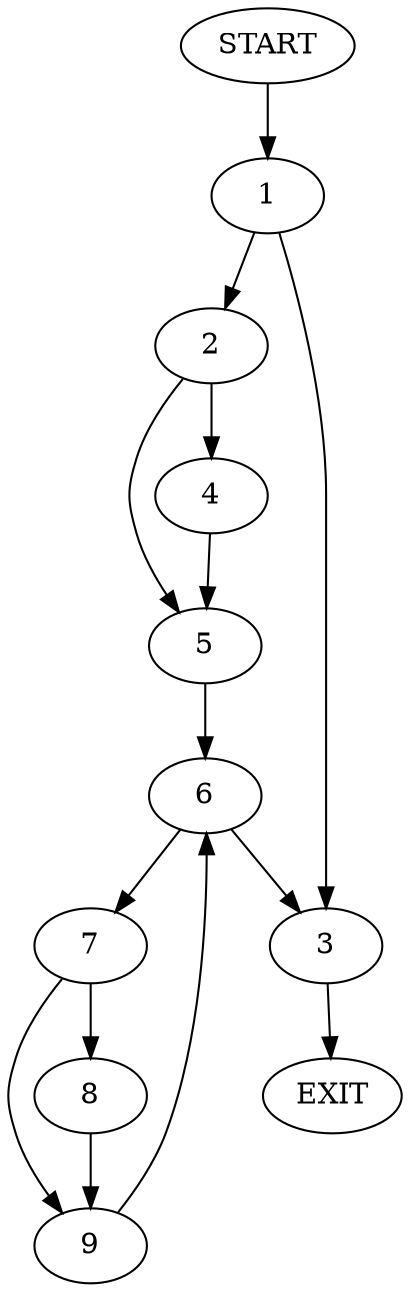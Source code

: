 digraph {
0 [label="START"]
10 [label="EXIT"]
0 -> 1
1 -> 2
1 -> 3
3 -> 10
2 -> 4
2 -> 5
5 -> 6
4 -> 5
6 -> 3
6 -> 7
7 -> 8
7 -> 9
8 -> 9
9 -> 6
}
